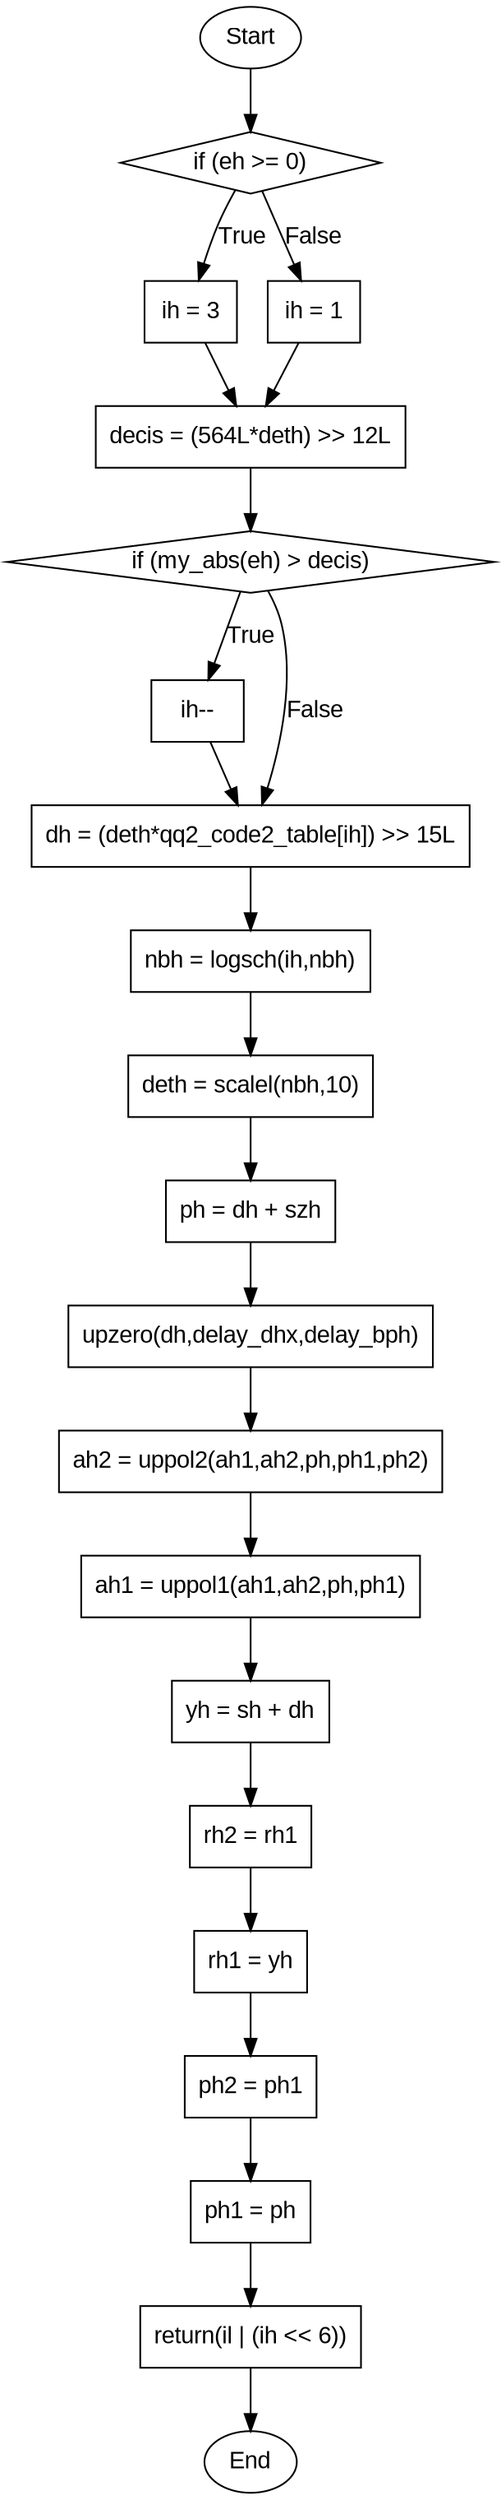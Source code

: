 digraph sendout {
    rankdir=TB;
    node [shape=box, fontname=Arial];
    edge [fontname=Arial];

    start [label="Start", shape=ellipse];
    end [label="End", shape=ellipse];
    cond_eh [label="if (eh >= 0)", shape=diamond];
    block_ih3 [label="ih = 3"];
    block_ih1 [label="ih = 1"];
    block_decis [label="decis = (564L*deth) >> 12L"];
    cond_abs [label="if (my_abs(eh) > decis)", shape=diamond];
    block_ih_dec [label="ih--"];
    block_dh [label="dh = (deth*qq2_code2_table[ih]) >> 15L"];
    block_nbh [label="nbh = logsch(ih,nbh)"];
    block_deth [label="deth = scalel(nbh,10)"];
    block_ph [label="ph = dh + szh"];
    block_upzero [label="upzero(dh,delay_dhx,delay_bph)"];
    block_ah2 [label="ah2 = uppol2(ah1,ah2,ph,ph1,ph2)"];
    block_ah1 [label="ah1 = uppol1(ah1,ah2,ph,ph1)"];
    block_yh [label="yh = sh + dh"];
    block_rh2 [label="rh2 = rh1"];
    block_rh1 [label="rh1 = yh"];
    block_ph2 [label="ph2 = ph1"];
    block_ph1 [label="ph1 = ph"];
    block_return [label="return(il | (ih << 6))"];

    start -> cond_eh;
    cond_eh -> block_ih3 [label="True"];
    cond_eh -> block_ih1 [label="False"];
    block_ih3 -> block_decis;
    block_ih1 -> block_decis;
    block_decis -> cond_abs;
    cond_abs -> block_ih_dec [label="True"];
    cond_abs -> block_dh [label="False"];
    block_ih_dec -> block_dh;
    block_dh -> block_nbh;
    block_nbh -> block_deth;
    block_deth -> block_ph;
    block_ph -> block_upzero;
    block_upzero -> block_ah2;
    block_ah2 -> block_ah1;
    block_ah1 -> block_yh;
    block_yh -> block_rh2;
    block_rh2 -> block_rh1;
    block_rh1 -> block_ph2;
    block_ph2 -> block_ph1;
    block_ph1 -> block_return;
    block_return -> end;
}